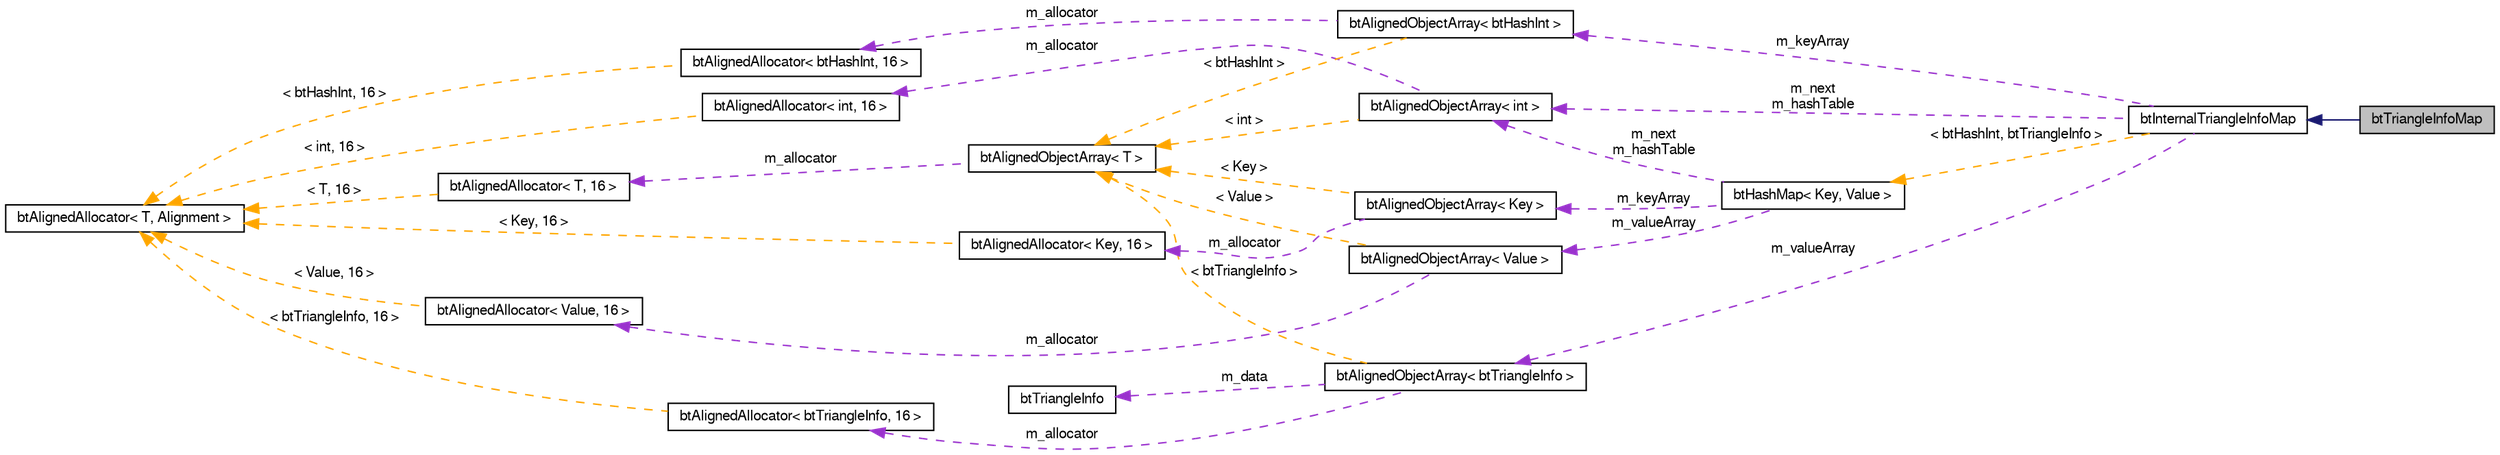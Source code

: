 digraph G
{
  bgcolor="transparent";
  edge [fontname="FreeSans",fontsize=10,labelfontname="FreeSans",labelfontsize=10];
  node [fontname="FreeSans",fontsize=10,shape=record];
  rankdir=LR;
  Node1 [label="btTriangleInfoMap",height=0.2,width=0.4,color="black", fillcolor="grey75", style="filled" fontcolor="black"];
  Node2 -> Node1 [dir=back,color="midnightblue",fontsize=10,style="solid"];
  Node2 [label="btInternalTriangleInfoMap",height=0.2,width=0.4,color="black",URL="$classbt_hash_map.html"];
  Node3 -> Node2 [dir=back,color="darkorchid3",fontsize=10,style="dashed",label="m_next\nm_hashTable"];
  Node3 [label="btAlignedObjectArray\< int \>",height=0.2,width=0.4,color="black",URL="$classbt_aligned_object_array.html"];
  Node4 -> Node3 [dir=back,color="darkorchid3",fontsize=10,style="dashed",label="m_allocator"];
  Node4 [label="btAlignedAllocator\< int, 16 \>",height=0.2,width=0.4,color="black",URL="$classbt_aligned_allocator.html"];
  Node5 -> Node4 [dir=back,color="orange",fontsize=10,style="dashed",label="\< int, 16 \>"];
  Node5 [label="btAlignedAllocator\< T, Alignment \>",height=0.2,width=0.4,color="black",URL="$classbt_aligned_allocator.html"];
  Node6 -> Node3 [dir=back,color="orange",fontsize=10,style="dashed",label="\< int \>"];
  Node6 [label="btAlignedObjectArray\< T \>",height=0.2,width=0.4,color="black",URL="$classbt_aligned_object_array.html"];
  Node7 -> Node6 [dir=back,color="darkorchid3",fontsize=10,style="dashed",label="m_allocator"];
  Node7 [label="btAlignedAllocator\< T, 16 \>",height=0.2,width=0.4,color="black",URL="$classbt_aligned_allocator.html"];
  Node5 -> Node7 [dir=back,color="orange",fontsize=10,style="dashed",label="\< T, 16 \>"];
  Node8 -> Node2 [dir=back,color="darkorchid3",fontsize=10,style="dashed",label="m_keyArray"];
  Node8 [label="btAlignedObjectArray\< btHashInt \>",height=0.2,width=0.4,color="black",URL="$classbt_aligned_object_array.html"];
  Node9 -> Node8 [dir=back,color="darkorchid3",fontsize=10,style="dashed",label="m_allocator"];
  Node9 [label="btAlignedAllocator\< btHashInt, 16 \>",height=0.2,width=0.4,color="black",URL="$classbt_aligned_allocator.html"];
  Node5 -> Node9 [dir=back,color="orange",fontsize=10,style="dashed",label="\< btHashInt, 16 \>"];
  Node6 -> Node8 [dir=back,color="orange",fontsize=10,style="dashed",label="\< btHashInt \>"];
  Node10 -> Node2 [dir=back,color="darkorchid3",fontsize=10,style="dashed",label="m_valueArray"];
  Node10 [label="btAlignedObjectArray\< btTriangleInfo \>",height=0.2,width=0.4,color="black",URL="$classbt_aligned_object_array.html"];
  Node11 -> Node10 [dir=back,color="darkorchid3",fontsize=10,style="dashed",label="m_allocator"];
  Node11 [label="btAlignedAllocator\< btTriangleInfo, 16 \>",height=0.2,width=0.4,color="black",URL="$classbt_aligned_allocator.html"];
  Node5 -> Node11 [dir=back,color="orange",fontsize=10,style="dashed",label="\< btTriangleInfo, 16 \>"];
  Node12 -> Node10 [dir=back,color="darkorchid3",fontsize=10,style="dashed",label="m_data"];
  Node12 [label="btTriangleInfo",height=0.2,width=0.4,color="black",URL="$structbt_triangle_info.html"];
  Node6 -> Node10 [dir=back,color="orange",fontsize=10,style="dashed",label="\< btTriangleInfo \>"];
  Node13 -> Node2 [dir=back,color="orange",fontsize=10,style="dashed",label="\< btHashInt, btTriangleInfo \>"];
  Node13 [label="btHashMap\< Key, Value \>",height=0.2,width=0.4,color="black",URL="$classbt_hash_map.html"];
  Node14 -> Node13 [dir=back,color="darkorchid3",fontsize=10,style="dashed",label="m_keyArray"];
  Node14 [label="btAlignedObjectArray\< Key \>",height=0.2,width=0.4,color="black",URL="$classbt_aligned_object_array.html"];
  Node15 -> Node14 [dir=back,color="darkorchid3",fontsize=10,style="dashed",label="m_allocator"];
  Node15 [label="btAlignedAllocator\< Key, 16 \>",height=0.2,width=0.4,color="black",URL="$classbt_aligned_allocator.html"];
  Node5 -> Node15 [dir=back,color="orange",fontsize=10,style="dashed",label="\< Key, 16 \>"];
  Node6 -> Node14 [dir=back,color="orange",fontsize=10,style="dashed",label="\< Key \>"];
  Node3 -> Node13 [dir=back,color="darkorchid3",fontsize=10,style="dashed",label="m_next\nm_hashTable"];
  Node16 -> Node13 [dir=back,color="darkorchid3",fontsize=10,style="dashed",label="m_valueArray"];
  Node16 [label="btAlignedObjectArray\< Value \>",height=0.2,width=0.4,color="black",URL="$classbt_aligned_object_array.html"];
  Node17 -> Node16 [dir=back,color="darkorchid3",fontsize=10,style="dashed",label="m_allocator"];
  Node17 [label="btAlignedAllocator\< Value, 16 \>",height=0.2,width=0.4,color="black",URL="$classbt_aligned_allocator.html"];
  Node5 -> Node17 [dir=back,color="orange",fontsize=10,style="dashed",label="\< Value, 16 \>"];
  Node6 -> Node16 [dir=back,color="orange",fontsize=10,style="dashed",label="\< Value \>"];
}
